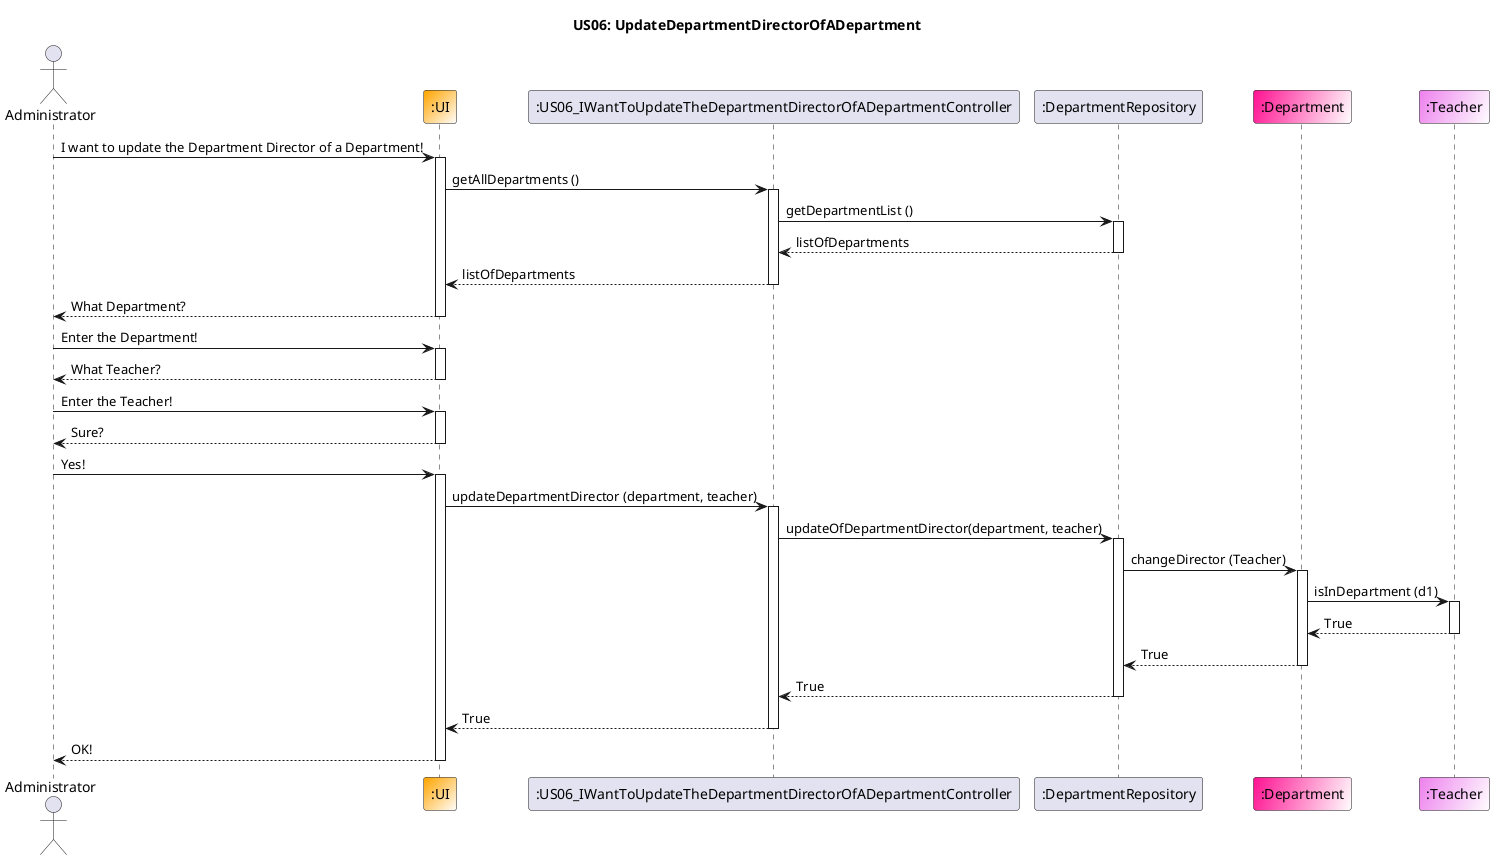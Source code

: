@startuml
title US06: UpdateDepartmentDirectorOfADepartment
actor Administrator
participant ":UI" as UI #Orange/White

Administrator -> UI: I want to update the Department Director of a Department!
activate UI
participant ":US06_IWantToUpdateTheDepartmentDirectorOfADepartmentController" as Controller
UI -> Controller: getAllDepartments ()
activate Controller
participant ":DepartmentRepository" as DepartmentRepository
Controller -> DepartmentRepository: getDepartmentList ()
activate DepartmentRepository
DepartmentRepository --> Controller: listOfDepartments
deactivate DepartmentRepository
Controller --> UI: listOfDepartments
deactivate Controller

UI --> Administrator: What Department?
deactivate UI
Administrator -> UI: Enter the Department!
activate UI
UI --> Administrator: What Teacher?
deactivate UI
Administrator -> UI: Enter the Teacher!
activate UI
UI --> Administrator: Sure?
deactivate UI
Administrator -> UI: Yes!
activate UI

UI -> Controller : updateDepartmentDirector (department, teacher)
activate Controller
participant ":DepartmentRepository" as DepartmentRepository
Controller -> DepartmentRepository: updateOfDepartmentDirector(department, teacher)
participant ":Department" as Department #DeepPink/White
activate DepartmentRepository
DepartmentRepository -> Department: changeDirector (Teacher)
activate Department
participant ":Teacher" as Teacher #Violet/White
Department -> Teacher: isInDepartment (d1)
activate Teacher
Teacher --> Department: True
deactivate Teacher
Department --> DepartmentRepository: True
deactivate Department
DepartmentRepository --> Controller: True
deactivate DepartmentRepository
Controller --> UI: True
deactivate Controller


UI --> Administrator: OK!
deactivate UI


@enduml
